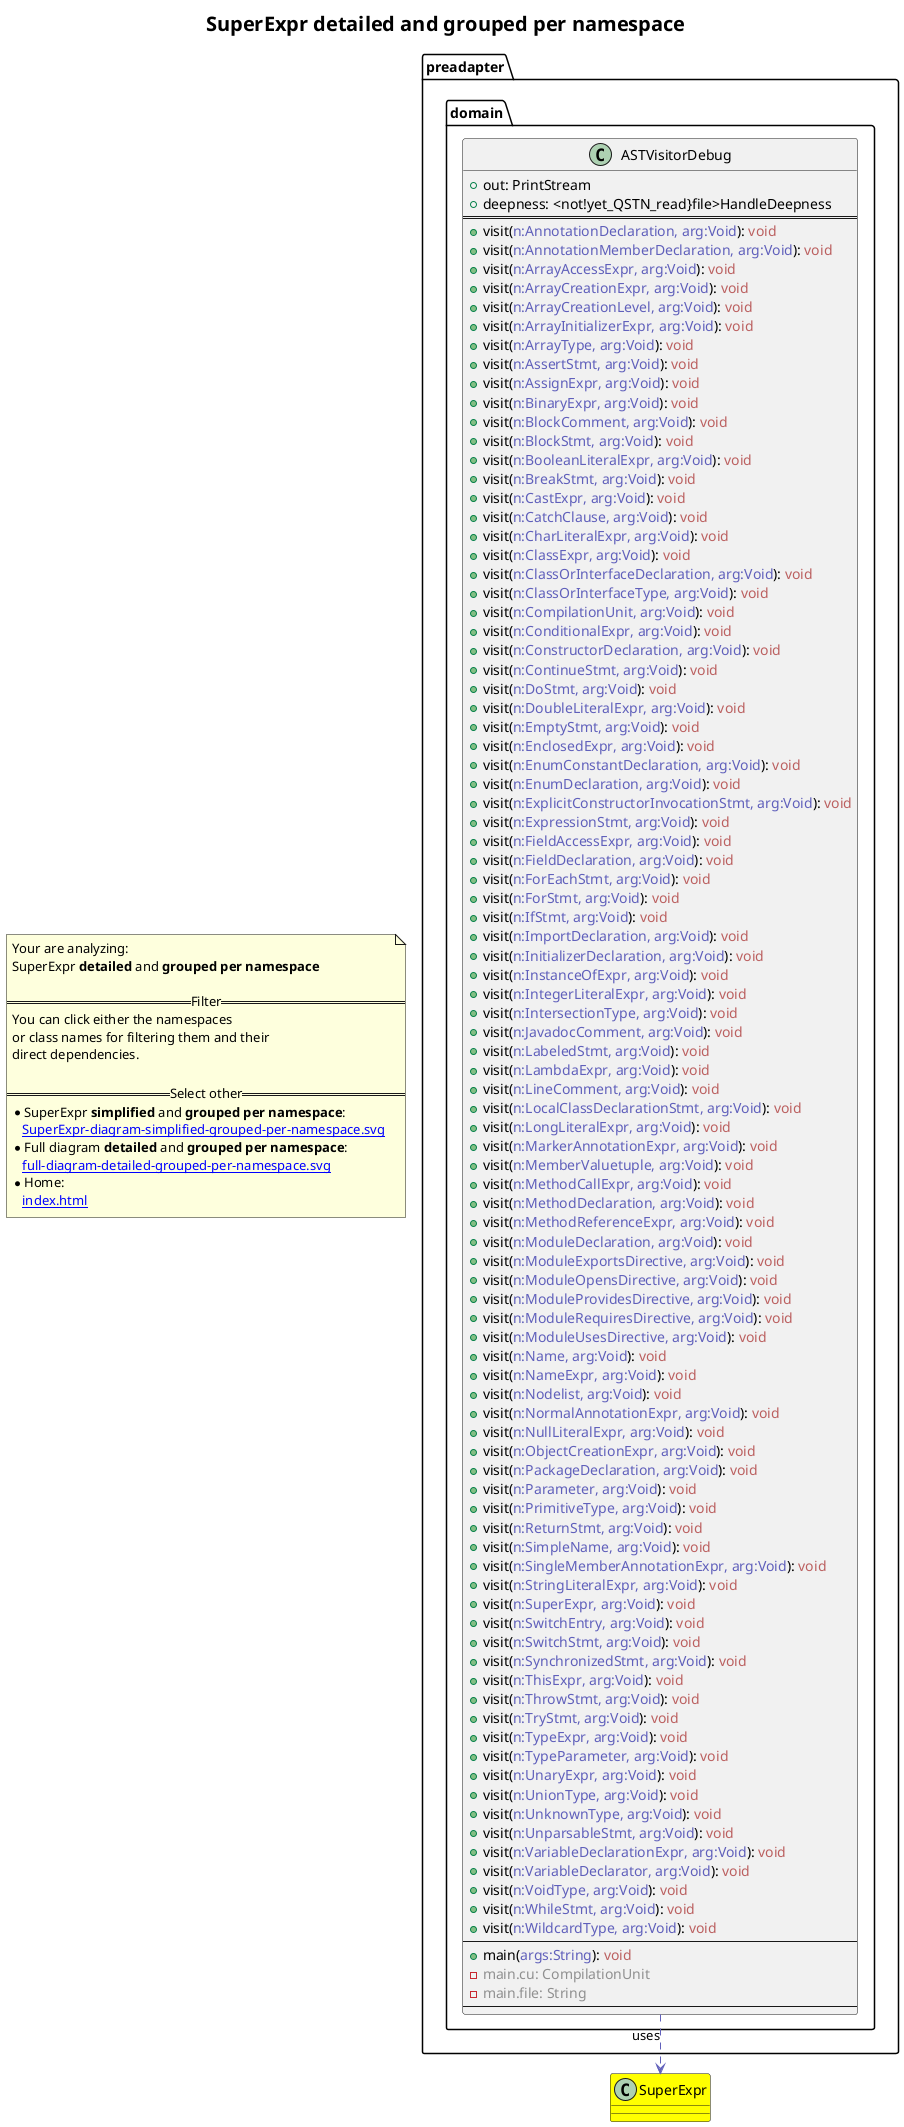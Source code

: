 @startuml
skinparam linetype ortho
title <size:20>SuperExpr **detailed** and **grouped per namespace**</size>
note "Your are analyzing:\nSuperExpr **detailed** and **grouped per namespace**\n\n==Filter==\nYou can click either the namespaces \nor class names for filtering them and their\ndirect dependencies.\n\n==Select other==\n* SuperExpr **simplified** and **grouped per namespace**:\n   [[SuperExpr-diagram-simplified-grouped-per-namespace.svg]]\n* Full diagram **detailed** and **grouped per namespace**:\n   [[full-diagram-detailed-grouped-per-namespace.svg]]\n* Home:\n   [[index.html]]" as FloatingNote
class SuperExpr [[SuperExpr-diagram-detailed-grouped-per-namespace.svg]] #yellow {
}
' Closing all previous_sub_namespace_list namespace None because file analysis is finished.
namespace preadapter [[preadapter-diagram-detailed-grouped-per-namespace.svg]] {
namespace preadapter.domain [[preadapter.domain-diagram-detailed-grouped-per-namespace.svg]] {
  class preadapter.domain.ASTVisitorDebug [[preadapter.domain.ASTVisitorDebug-diagram-detailed-grouped-per-namespace.svg]]  {
    + out: PrintStream
    + deepness: <not!yet_QSTN_read}file>HandleDeepness
==
    + visit(<font color="6060BB">n:AnnotationDeclaration, arg:Void</font>): <font color="BB6060">void</font>
    + visit(<font color="6060BB">n:AnnotationMemberDeclaration, arg:Void</font>): <font color="BB6060">void</font>
    + visit(<font color="6060BB">n:ArrayAccessExpr, arg:Void</font>): <font color="BB6060">void</font>
    + visit(<font color="6060BB">n:ArrayCreationExpr, arg:Void</font>): <font color="BB6060">void</font>
    + visit(<font color="6060BB">n:ArrayCreationLevel, arg:Void</font>): <font color="BB6060">void</font>
    + visit(<font color="6060BB">n:ArrayInitializerExpr, arg:Void</font>): <font color="BB6060">void</font>
    + visit(<font color="6060BB">n:ArrayType, arg:Void</font>): <font color="BB6060">void</font>
    + visit(<font color="6060BB">n:AssertStmt, arg:Void</font>): <font color="BB6060">void</font>
    + visit(<font color="6060BB">n:AssignExpr, arg:Void</font>): <font color="BB6060">void</font>
    + visit(<font color="6060BB">n:BinaryExpr, arg:Void</font>): <font color="BB6060">void</font>
    + visit(<font color="6060BB">n:BlockComment, arg:Void</font>): <font color="BB6060">void</font>
    + visit(<font color="6060BB">n:BlockStmt, arg:Void</font>): <font color="BB6060">void</font>
    + visit(<font color="6060BB">n:BooleanLiteralExpr, arg:Void</font>): <font color="BB6060">void</font>
    + visit(<font color="6060BB">n:BreakStmt, arg:Void</font>): <font color="BB6060">void</font>
    + visit(<font color="6060BB">n:CastExpr, arg:Void</font>): <font color="BB6060">void</font>
    + visit(<font color="6060BB">n:CatchClause, arg:Void</font>): <font color="BB6060">void</font>
    + visit(<font color="6060BB">n:CharLiteralExpr, arg:Void</font>): <font color="BB6060">void</font>
    + visit(<font color="6060BB">n:ClassExpr, arg:Void</font>): <font color="BB6060">void</font>
    + visit(<font color="6060BB">n:ClassOrInterfaceDeclaration, arg:Void</font>): <font color="BB6060">void</font>
    + visit(<font color="6060BB">n:ClassOrInterfaceType, arg:Void</font>): <font color="BB6060">void</font>
    + visit(<font color="6060BB">n:CompilationUnit, arg:Void</font>): <font color="BB6060">void</font>
    + visit(<font color="6060BB">n:ConditionalExpr, arg:Void</font>): <font color="BB6060">void</font>
    + visit(<font color="6060BB">n:ConstructorDeclaration, arg:Void</font>): <font color="BB6060">void</font>
    + visit(<font color="6060BB">n:ContinueStmt, arg:Void</font>): <font color="BB6060">void</font>
    + visit(<font color="6060BB">n:DoStmt, arg:Void</font>): <font color="BB6060">void</font>
    + visit(<font color="6060BB">n:DoubleLiteralExpr, arg:Void</font>): <font color="BB6060">void</font>
    + visit(<font color="6060BB">n:EmptyStmt, arg:Void</font>): <font color="BB6060">void</font>
    + visit(<font color="6060BB">n:EnclosedExpr, arg:Void</font>): <font color="BB6060">void</font>
    + visit(<font color="6060BB">n:EnumConstantDeclaration, arg:Void</font>): <font color="BB6060">void</font>
    + visit(<font color="6060BB">n:EnumDeclaration, arg:Void</font>): <font color="BB6060">void</font>
    + visit(<font color="6060BB">n:ExplicitConstructorInvocationStmt, arg:Void</font>): <font color="BB6060">void</font>
    + visit(<font color="6060BB">n:ExpressionStmt, arg:Void</font>): <font color="BB6060">void</font>
    + visit(<font color="6060BB">n:FieldAccessExpr, arg:Void</font>): <font color="BB6060">void</font>
    + visit(<font color="6060BB">n:FieldDeclaration, arg:Void</font>): <font color="BB6060">void</font>
    + visit(<font color="6060BB">n:ForEachStmt, arg:Void</font>): <font color="BB6060">void</font>
    + visit(<font color="6060BB">n:ForStmt, arg:Void</font>): <font color="BB6060">void</font>
    + visit(<font color="6060BB">n:IfStmt, arg:Void</font>): <font color="BB6060">void</font>
    + visit(<font color="6060BB">n:ImportDeclaration, arg:Void</font>): <font color="BB6060">void</font>
    + visit(<font color="6060BB">n:InitializerDeclaration, arg:Void</font>): <font color="BB6060">void</font>
    + visit(<font color="6060BB">n:InstanceOfExpr, arg:Void</font>): <font color="BB6060">void</font>
    + visit(<font color="6060BB">n:IntegerLiteralExpr, arg:Void</font>): <font color="BB6060">void</font>
    + visit(<font color="6060BB">n:IntersectionType, arg:Void</font>): <font color="BB6060">void</font>
    + visit(<font color="6060BB">n:JavadocComment, arg:Void</font>): <font color="BB6060">void</font>
    + visit(<font color="6060BB">n:LabeledStmt, arg:Void</font>): <font color="BB6060">void</font>
    + visit(<font color="6060BB">n:LambdaExpr, arg:Void</font>): <font color="BB6060">void</font>
    + visit(<font color="6060BB">n:LineComment, arg:Void</font>): <font color="BB6060">void</font>
    + visit(<font color="6060BB">n:LocalClassDeclarationStmt, arg:Void</font>): <font color="BB6060">void</font>
    + visit(<font color="6060BB">n:LongLiteralExpr, arg:Void</font>): <font color="BB6060">void</font>
    + visit(<font color="6060BB">n:MarkerAnnotationExpr, arg:Void</font>): <font color="BB6060">void</font>
    + visit(<font color="6060BB">n:MemberValuetuple, arg:Void</font>): <font color="BB6060">void</font>
    + visit(<font color="6060BB">n:MethodCallExpr, arg:Void</font>): <font color="BB6060">void</font>
    + visit(<font color="6060BB">n:MethodDeclaration, arg:Void</font>): <font color="BB6060">void</font>
    + visit(<font color="6060BB">n:MethodReferenceExpr, arg:Void</font>): <font color="BB6060">void</font>
    + visit(<font color="6060BB">n:ModuleDeclaration, arg:Void</font>): <font color="BB6060">void</font>
    + visit(<font color="6060BB">n:ModuleExportsDirective, arg:Void</font>): <font color="BB6060">void</font>
    + visit(<font color="6060BB">n:ModuleOpensDirective, arg:Void</font>): <font color="BB6060">void</font>
    + visit(<font color="6060BB">n:ModuleProvidesDirective, arg:Void</font>): <font color="BB6060">void</font>
    + visit(<font color="6060BB">n:ModuleRequiresDirective, arg:Void</font>): <font color="BB6060">void</font>
    + visit(<font color="6060BB">n:ModuleUsesDirective, arg:Void</font>): <font color="BB6060">void</font>
    + visit(<font color="6060BB">n:Name, arg:Void</font>): <font color="BB6060">void</font>
    + visit(<font color="6060BB">n:NameExpr, arg:Void</font>): <font color="BB6060">void</font>
    + visit(<font color="6060BB">n:Nodelist, arg:Void</font>): <font color="BB6060">void</font>
    + visit(<font color="6060BB">n:NormalAnnotationExpr, arg:Void</font>): <font color="BB6060">void</font>
    + visit(<font color="6060BB">n:NullLiteralExpr, arg:Void</font>): <font color="BB6060">void</font>
    + visit(<font color="6060BB">n:ObjectCreationExpr, arg:Void</font>): <font color="BB6060">void</font>
    + visit(<font color="6060BB">n:PackageDeclaration, arg:Void</font>): <font color="BB6060">void</font>
    + visit(<font color="6060BB">n:Parameter, arg:Void</font>): <font color="BB6060">void</font>
    + visit(<font color="6060BB">n:PrimitiveType, arg:Void</font>): <font color="BB6060">void</font>
    + visit(<font color="6060BB">n:ReturnStmt, arg:Void</font>): <font color="BB6060">void</font>
    + visit(<font color="6060BB">n:SimpleName, arg:Void</font>): <font color="BB6060">void</font>
    + visit(<font color="6060BB">n:SingleMemberAnnotationExpr, arg:Void</font>): <font color="BB6060">void</font>
    + visit(<font color="6060BB">n:StringLiteralExpr, arg:Void</font>): <font color="BB6060">void</font>
    + visit(<font color="6060BB">n:SuperExpr, arg:Void</font>): <font color="BB6060">void</font>
    + visit(<font color="6060BB">n:SwitchEntry, arg:Void</font>): <font color="BB6060">void</font>
    + visit(<font color="6060BB">n:SwitchStmt, arg:Void</font>): <font color="BB6060">void</font>
    + visit(<font color="6060BB">n:SynchronizedStmt, arg:Void</font>): <font color="BB6060">void</font>
    + visit(<font color="6060BB">n:ThisExpr, arg:Void</font>): <font color="BB6060">void</font>
    + visit(<font color="6060BB">n:ThrowStmt, arg:Void</font>): <font color="BB6060">void</font>
    + visit(<font color="6060BB">n:TryStmt, arg:Void</font>): <font color="BB6060">void</font>
    + visit(<font color="6060BB">n:TypeExpr, arg:Void</font>): <font color="BB6060">void</font>
    + visit(<font color="6060BB">n:TypeParameter, arg:Void</font>): <font color="BB6060">void</font>
    + visit(<font color="6060BB">n:UnaryExpr, arg:Void</font>): <font color="BB6060">void</font>
    + visit(<font color="6060BB">n:UnionType, arg:Void</font>): <font color="BB6060">void</font>
    + visit(<font color="6060BB">n:UnknownType, arg:Void</font>): <font color="BB6060">void</font>
    + visit(<font color="6060BB">n:UnparsableStmt, arg:Void</font>): <font color="BB6060">void</font>
    + visit(<font color="6060BB">n:VariableDeclarationExpr, arg:Void</font>): <font color="BB6060">void</font>
    + visit(<font color="6060BB">n:VariableDeclarator, arg:Void</font>): <font color="BB6060">void</font>
    + visit(<font color="6060BB">n:VoidType, arg:Void</font>): <font color="BB6060">void</font>
    + visit(<font color="6060BB">n:WhileStmt, arg:Void</font>): <font color="BB6060">void</font>
    + visit(<font color="6060BB">n:WildcardType, arg:Void</font>): <font color="BB6060">void</font>
--
    + main(<font color="6060BB">args:String</font>): <font color="BB6060">void</font>
    - <font color="909090">main.cu: CompilationUnit</font>
    - <font color="909090">main.file: String</font>
--
  }
'Compared namespace preadapter.domain [[preadapter.domain-diagram-detailed-grouped-per-namespace.svg]] { with last element of   }
' Closing all previous_sub_namespace_list namespace None because file analysis is finished.
' Closing namespace domain
}
' Closing namespace preadapter
}
 ' *************************************** 
 ' *************************************** 
 ' *************************************** 
' Class relations extracted from namespace:
' 
' Class relations extracted from namespace:
' preadapter.domain
preadapter.domain.ASTVisitorDebug .[#6060BB].> SuperExpr  : uses 
@enduml